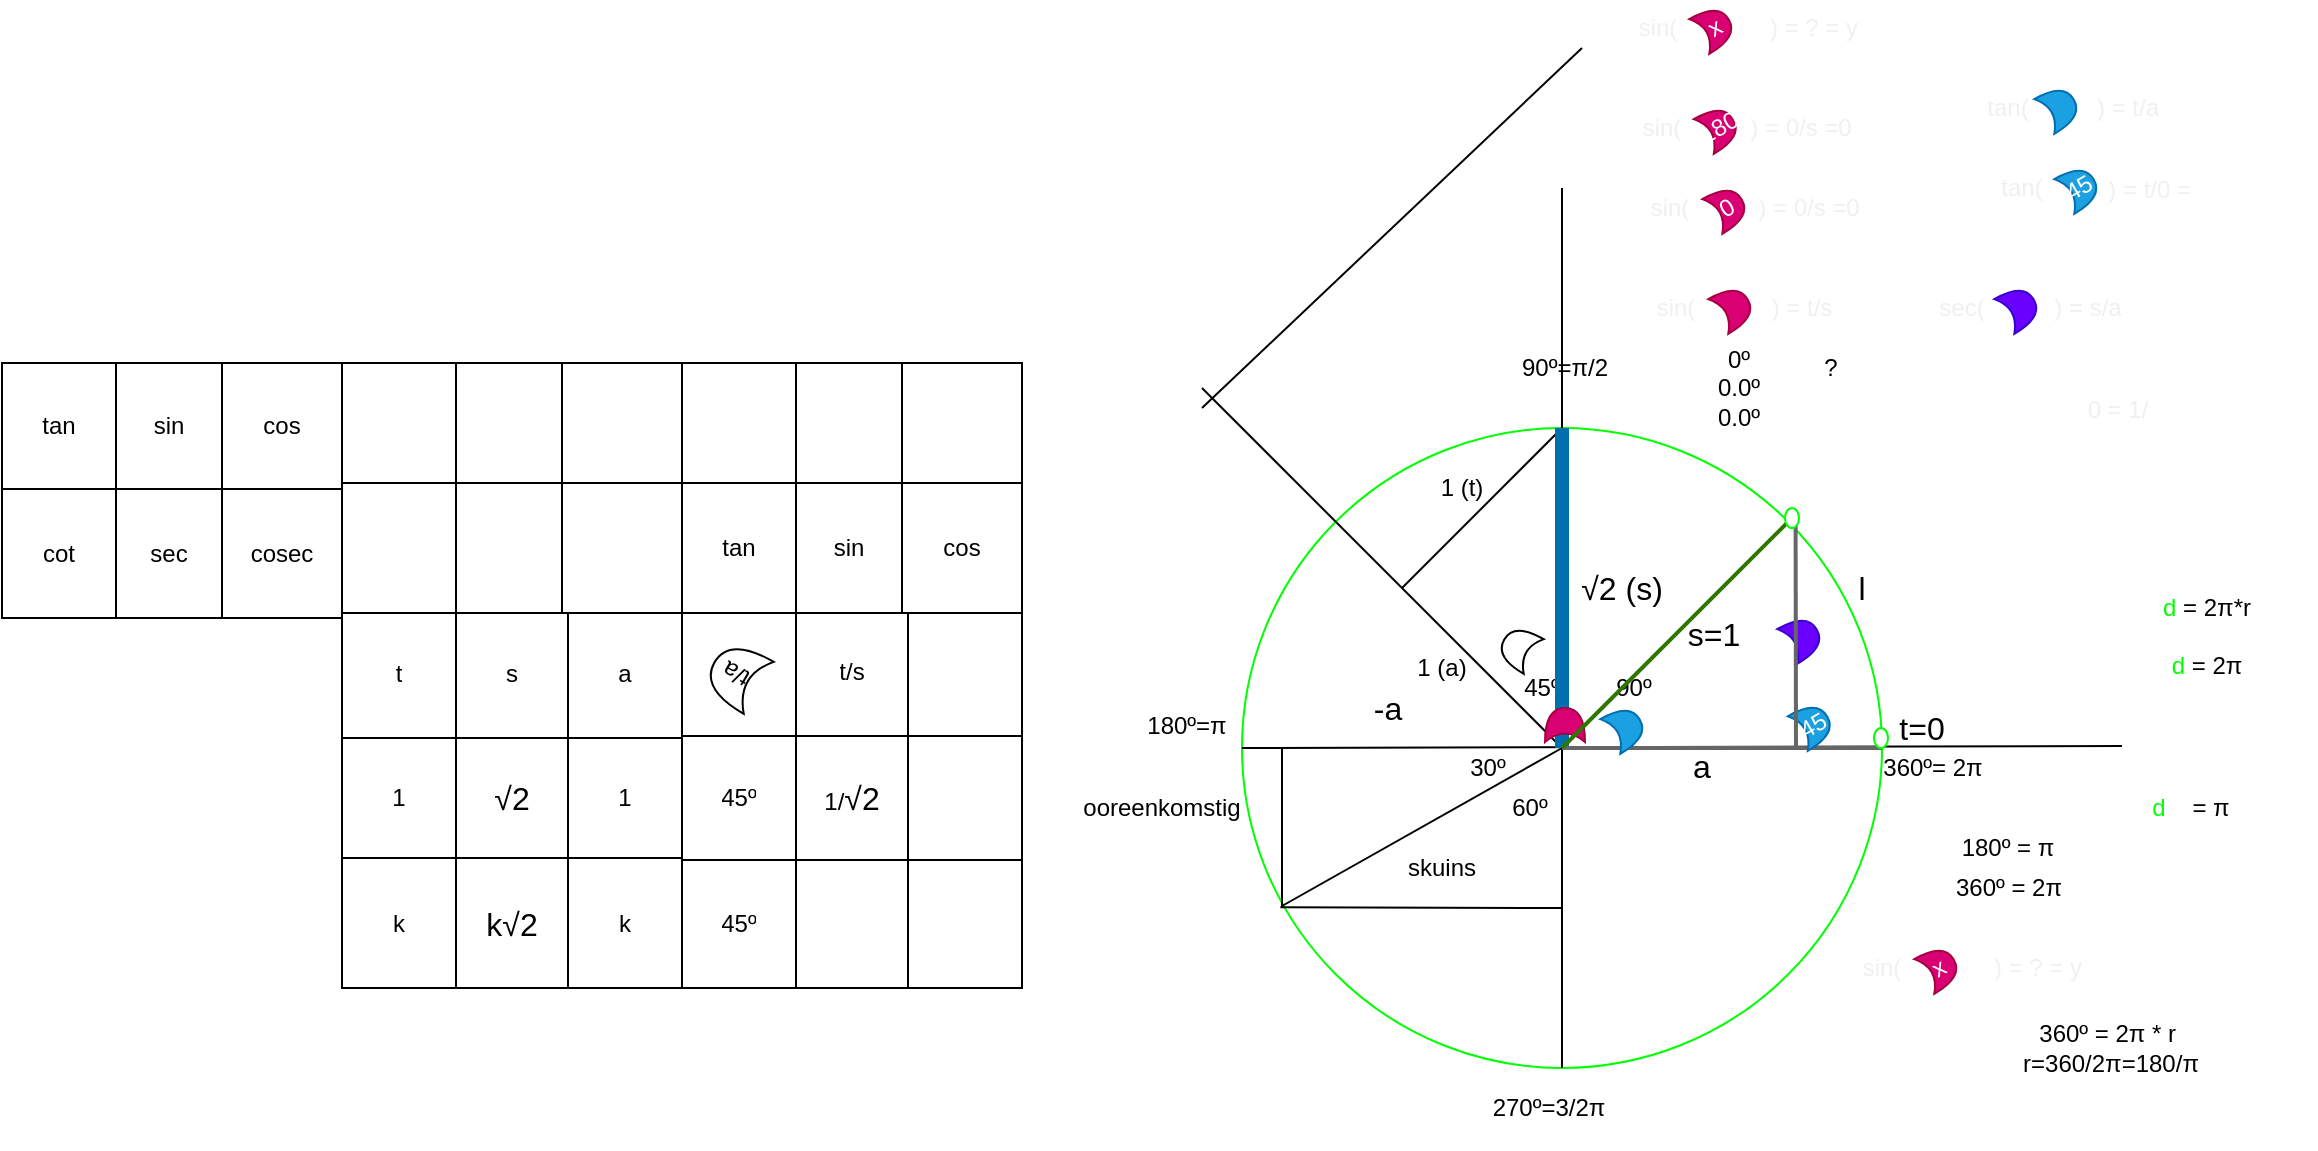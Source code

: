<mxfile version="13.5.4" type="device"><diagram id="mvw2z3YEWx55GVmwlPx8" name="Pagina-1"><mxGraphModel dx="2178" dy="2173" grid="1" gridSize="10" guides="1" tooltips="1" connect="1" arrows="1" fold="1" page="1" pageScale="1" pageWidth="827" pageHeight="1169" math="0" shadow="0"><root><mxCell id="0"/><mxCell id="1" parent="0"/><mxCell id="VU2ZowiBGBvzWEdmP7KR-1" value="" style="endArrow=none;html=1;entryX=0.5;entryY=0;entryDx=0;entryDy=0;exitX=0.5;exitY=1;exitDx=0;exitDy=0;" edge="1" parent="1" source="VU2ZowiBGBvzWEdmP7KR-2" target="VU2ZowiBGBvzWEdmP7KR-2"><mxGeometry width="50" height="50" relative="1" as="geometry"><mxPoint x="430" y="450" as="sourcePoint"/><mxPoint x="450" y="220" as="targetPoint"/></mxGeometry></mxCell><mxCell id="VU2ZowiBGBvzWEdmP7KR-2" value="" style="ellipse;whiteSpace=wrap;html=1;strokeColor=#00FF00;" vertex="1" parent="1"><mxGeometry x="290" y="190" width="320" height="320" as="geometry"/></mxCell><mxCell id="VU2ZowiBGBvzWEdmP7KR-4" value="" style="endArrow=none;html=1;exitX=0.5;exitY=1;exitDx=0;exitDy=0;" edge="1" parent="1" source="VU2ZowiBGBvzWEdmP7KR-2"><mxGeometry width="50" height="50" relative="1" as="geometry"><mxPoint x="420" y="190" as="sourcePoint"/><mxPoint x="450" y="70" as="targetPoint"/></mxGeometry></mxCell><mxCell id="VU2ZowiBGBvzWEdmP7KR-5" value="" style="endArrow=none;html=1;entryX=0;entryY=0.5;entryDx=0;entryDy=0;" edge="1" parent="1" target="VU2ZowiBGBvzWEdmP7KR-2"><mxGeometry width="50" height="50" relative="1" as="geometry"><mxPoint x="730" y="349" as="sourcePoint"/><mxPoint x="460" y="200" as="targetPoint"/></mxGeometry></mxCell><mxCell id="VU2ZowiBGBvzWEdmP7KR-6" value="90º" style="text;html=1;strokeColor=none;fillColor=none;align=center;verticalAlign=middle;whiteSpace=wrap;rounded=0;" vertex="1" parent="1"><mxGeometry x="465.5" y="310" width="40" height="20" as="geometry"/></mxCell><mxCell id="VU2ZowiBGBvzWEdmP7KR-7" value="" style="endArrow=none;html=1;" edge="1" parent="1"><mxGeometry width="50" height="50" relative="1" as="geometry"><mxPoint x="270" y="170" as="sourcePoint"/><mxPoint x="450" y="350" as="targetPoint"/></mxGeometry></mxCell><mxCell id="VU2ZowiBGBvzWEdmP7KR-8" value="45º" style="text;html=1;strokeColor=none;fillColor=none;align=center;verticalAlign=middle;whiteSpace=wrap;rounded=0;" vertex="1" parent="1"><mxGeometry x="420" y="310" width="40" height="20" as="geometry"/></mxCell><mxCell id="VU2ZowiBGBvzWEdmP7KR-9" value="" style="endArrow=none;html=1;" edge="1" parent="1"><mxGeometry width="50" height="50" relative="1" as="geometry"><mxPoint x="310" y="429" as="sourcePoint"/><mxPoint x="450" y="350" as="targetPoint"/></mxGeometry></mxCell><mxCell id="VU2ZowiBGBvzWEdmP7KR-11" value="30º" style="text;html=1;strokeColor=none;fillColor=none;align=center;verticalAlign=middle;whiteSpace=wrap;rounded=0;" vertex="1" parent="1"><mxGeometry x="393" y="350" width="40" height="20" as="geometry"/></mxCell><mxCell id="VU2ZowiBGBvzWEdmP7KR-12" value="60º" style="text;html=1;strokeColor=none;fillColor=none;align=center;verticalAlign=middle;whiteSpace=wrap;rounded=0;" vertex="1" parent="1"><mxGeometry x="414" y="370" width="40" height="20" as="geometry"/></mxCell><mxCell id="VU2ZowiBGBvzWEdmP7KR-14" value="" style="endArrow=none;html=1;entryX=0.5;entryY=0;entryDx=0;entryDy=0;" edge="1" parent="1" target="VU2ZowiBGBvzWEdmP7KR-2"><mxGeometry width="50" height="50" relative="1" as="geometry"><mxPoint x="370" y="270" as="sourcePoint"/><mxPoint x="350" y="190" as="targetPoint"/></mxGeometry></mxCell><mxCell id="VU2ZowiBGBvzWEdmP7KR-15" value="" style="endArrow=none;html=1;" edge="1" parent="1"><mxGeometry width="50" height="50" relative="1" as="geometry"><mxPoint x="310" y="350" as="sourcePoint"/><mxPoint x="310" y="430" as="targetPoint"/></mxGeometry></mxCell><mxCell id="VU2ZowiBGBvzWEdmP7KR-16" value="" style="endArrow=none;html=1;entryX=0.06;entryY=0.749;entryDx=0;entryDy=0;entryPerimeter=0;" edge="1" parent="1" target="VU2ZowiBGBvzWEdmP7KR-2"><mxGeometry width="50" height="50" relative="1" as="geometry"><mxPoint x="450" y="430" as="sourcePoint"/><mxPoint x="320" y="440" as="targetPoint"/></mxGeometry></mxCell><mxCell id="VU2ZowiBGBvzWEdmP7KR-17" value="ooreenkomstig" style="text;html=1;strokeColor=none;fillColor=none;align=center;verticalAlign=middle;whiteSpace=wrap;rounded=0;" vertex="1" parent="1"><mxGeometry x="200" y="370" width="100" height="20" as="geometry"/></mxCell><mxCell id="VU2ZowiBGBvzWEdmP7KR-18" value="1 (t)" style="text;html=1;strokeColor=none;fillColor=none;align=center;verticalAlign=middle;whiteSpace=wrap;rounded=0;" vertex="1" parent="1"><mxGeometry x="380" y="210" width="40" height="20" as="geometry"/></mxCell><mxCell id="VU2ZowiBGBvzWEdmP7KR-19" value="skuins" style="text;html=1;strokeColor=none;fillColor=none;align=center;verticalAlign=middle;whiteSpace=wrap;rounded=0;" vertex="1" parent="1"><mxGeometry x="340" y="400" width="100" height="20" as="geometry"/></mxCell><mxCell id="VU2ZowiBGBvzWEdmP7KR-37" value="1 (a)" style="text;html=1;strokeColor=none;fillColor=none;align=center;verticalAlign=middle;whiteSpace=wrap;rounded=0;" vertex="1" parent="1"><mxGeometry x="340" y="300" width="100" height="20" as="geometry"/></mxCell><mxCell id="VU2ZowiBGBvzWEdmP7KR-38" value="&lt;span style=&quot;font-size: 16px; text-align: left;&quot;&gt;√2 (s)&lt;/span&gt;" style="text;html=1;strokeColor=none;fillColor=none;align=center;verticalAlign=middle;whiteSpace=wrap;rounded=0;fontFamily=Helvetica;labelBackgroundColor=none;" vertex="1" parent="1"><mxGeometry x="450" y="260" width="60" height="20" as="geometry"/></mxCell><mxCell id="VU2ZowiBGBvzWEdmP7KR-43" value="" style="shape=xor;whiteSpace=wrap;html=1;rotation=-150;" vertex="1" parent="1"><mxGeometry x="420" y="290" width="17" height="20" as="geometry"/></mxCell><mxCell id="VU2ZowiBGBvzWEdmP7KR-44" value="" style="shape=table;html=1;whiteSpace=wrap;startSize=0;container=1;collapsible=0;childLayout=tableLayout;" vertex="1" parent="1"><mxGeometry x="10" y="280" width="170" height="190" as="geometry"/></mxCell><mxCell id="VU2ZowiBGBvzWEdmP7KR-45" value="" style="shape=partialRectangle;html=1;whiteSpace=wrap;collapsible=0;dropTarget=0;pointerEvents=0;fillColor=none;top=0;left=0;bottom=0;right=0;points=[[0,0.5],[1,0.5]];portConstraint=eastwest;" vertex="1" parent="VU2ZowiBGBvzWEdmP7KR-44"><mxGeometry width="170" height="64" as="geometry"/></mxCell><mxCell id="VU2ZowiBGBvzWEdmP7KR-46" value="&lt;span style=&quot;color: rgba(0 , 0 , 0 , 0) ; font-family: monospace ; font-size: 0px&quot;&gt;%3CmxGraphModel%3E%3Croot%3E%3CmxCell%20id%3D%220%22%2F%3E%3CmxCell%20id%3D%221%22%20parent%3D%220%22%2F%3E%3CmxCell%20id%3D%222%22%20value%3D%22%22%20style%3D%22shape%3Dxor%3BwhiteSpace%3Dwrap%3Bhtml%3D1%3Brotation%3D-150%3B%22%20vertex%3D%221%22%20parent%3D%221%22%3E%3CmxGeometry%20x%3D%22420%22%20y%3D%22290%22%20width%3D%2217%22%20height%3D%2220%22%20as%3D%22geometry%22%2F%3E%3C%2FmxCell%3E%3C%2Froot%3E%3C%2FmxGraphModel%3E&lt;/span&gt;" style="shape=partialRectangle;html=1;whiteSpace=wrap;connectable=0;fillColor=none;top=0;left=0;bottom=0;right=0;overflow=hidden;" vertex="1" parent="VU2ZowiBGBvzWEdmP7KR-45"><mxGeometry width="57" height="64" as="geometry"/></mxCell><mxCell id="VU2ZowiBGBvzWEdmP7KR-47" value="t/s" style="shape=partialRectangle;html=1;whiteSpace=wrap;connectable=0;fillColor=none;top=0;left=0;bottom=0;right=0;overflow=hidden;" vertex="1" parent="VU2ZowiBGBvzWEdmP7KR-45"><mxGeometry x="57" width="56" height="64" as="geometry"/></mxCell><mxCell id="VU2ZowiBGBvzWEdmP7KR-48" value="" style="shape=partialRectangle;html=1;whiteSpace=wrap;connectable=0;fillColor=none;top=0;left=0;bottom=0;right=0;overflow=hidden;" vertex="1" parent="VU2ZowiBGBvzWEdmP7KR-45"><mxGeometry x="113" width="57" height="64" as="geometry"/></mxCell><mxCell id="VU2ZowiBGBvzWEdmP7KR-49" value="" style="shape=partialRectangle;html=1;whiteSpace=wrap;collapsible=0;dropTarget=0;pointerEvents=0;fillColor=none;top=0;left=0;bottom=0;right=0;points=[[0,0.5],[1,0.5]];portConstraint=eastwest;" vertex="1" parent="VU2ZowiBGBvzWEdmP7KR-44"><mxGeometry y="64" width="170" height="62" as="geometry"/></mxCell><mxCell id="VU2ZowiBGBvzWEdmP7KR-50" value="45º" style="shape=partialRectangle;html=1;whiteSpace=wrap;connectable=0;fillColor=none;top=0;left=0;bottom=0;right=0;overflow=hidden;" vertex="1" parent="VU2ZowiBGBvzWEdmP7KR-49"><mxGeometry width="57" height="62" as="geometry"/></mxCell><mxCell id="VU2ZowiBGBvzWEdmP7KR-51" value="1/&lt;span style=&quot;font-size: 16px ; text-align: left&quot;&gt;√2&lt;/span&gt;" style="shape=partialRectangle;html=1;whiteSpace=wrap;connectable=0;fillColor=none;top=0;left=0;bottom=0;right=0;overflow=hidden;" vertex="1" parent="VU2ZowiBGBvzWEdmP7KR-49"><mxGeometry x="57" width="56" height="62" as="geometry"/></mxCell><mxCell id="VU2ZowiBGBvzWEdmP7KR-52" value="" style="shape=partialRectangle;html=1;whiteSpace=wrap;connectable=0;fillColor=none;top=0;left=0;bottom=0;right=0;overflow=hidden;" vertex="1" parent="VU2ZowiBGBvzWEdmP7KR-49"><mxGeometry x="113" width="57" height="62" as="geometry"/></mxCell><mxCell id="VU2ZowiBGBvzWEdmP7KR-53" value="" style="shape=partialRectangle;html=1;whiteSpace=wrap;collapsible=0;dropTarget=0;pointerEvents=0;fillColor=none;top=0;left=0;bottom=0;right=0;points=[[0,0.5],[1,0.5]];portConstraint=eastwest;" vertex="1" parent="VU2ZowiBGBvzWEdmP7KR-44"><mxGeometry y="126" width="170" height="64" as="geometry"/></mxCell><mxCell id="VU2ZowiBGBvzWEdmP7KR-54" value="&lt;span&gt;45º&lt;/span&gt;" style="shape=partialRectangle;html=1;whiteSpace=wrap;connectable=0;fillColor=none;top=0;left=0;bottom=0;right=0;overflow=hidden;" vertex="1" parent="VU2ZowiBGBvzWEdmP7KR-53"><mxGeometry width="57" height="64" as="geometry"/></mxCell><mxCell id="VU2ZowiBGBvzWEdmP7KR-55" value="" style="shape=partialRectangle;html=1;whiteSpace=wrap;connectable=0;fillColor=none;top=0;left=0;bottom=0;right=0;overflow=hidden;" vertex="1" parent="VU2ZowiBGBvzWEdmP7KR-53"><mxGeometry x="57" width="56" height="64" as="geometry"/></mxCell><mxCell id="VU2ZowiBGBvzWEdmP7KR-56" value="" style="shape=partialRectangle;html=1;whiteSpace=wrap;connectable=0;fillColor=none;top=0;left=0;bottom=0;right=0;overflow=hidden;" vertex="1" parent="VU2ZowiBGBvzWEdmP7KR-53"><mxGeometry x="113" width="57" height="64" as="geometry"/></mxCell><mxCell id="VU2ZowiBGBvzWEdmP7KR-24" value="" style="shape=table;html=1;whiteSpace=wrap;startSize=0;container=1;collapsible=0;childLayout=tableLayout;" vertex="1" parent="1"><mxGeometry x="-160" y="280" width="170" height="190" as="geometry"/></mxCell><mxCell id="VU2ZowiBGBvzWEdmP7KR-25" value="" style="shape=partialRectangle;html=1;whiteSpace=wrap;collapsible=0;dropTarget=0;pointerEvents=0;fillColor=none;top=0;left=0;bottom=0;right=0;points=[[0,0.5],[1,0.5]];portConstraint=eastwest;" vertex="1" parent="VU2ZowiBGBvzWEdmP7KR-24"><mxGeometry width="170" height="65" as="geometry"/></mxCell><mxCell id="VU2ZowiBGBvzWEdmP7KR-26" value="t" style="shape=partialRectangle;html=1;whiteSpace=wrap;connectable=0;fillColor=none;top=0;left=0;bottom=0;right=0;overflow=hidden;" vertex="1" parent="VU2ZowiBGBvzWEdmP7KR-25"><mxGeometry width="57" height="65" as="geometry"/></mxCell><mxCell id="VU2ZowiBGBvzWEdmP7KR-27" value="s" style="shape=partialRectangle;html=1;whiteSpace=wrap;connectable=0;fillColor=none;top=0;left=0;bottom=0;right=0;overflow=hidden;" vertex="1" parent="VU2ZowiBGBvzWEdmP7KR-25"><mxGeometry x="57" width="56" height="65" as="geometry"/></mxCell><mxCell id="VU2ZowiBGBvzWEdmP7KR-28" value="a" style="shape=partialRectangle;html=1;whiteSpace=wrap;connectable=0;fillColor=none;top=0;left=0;bottom=0;right=0;overflow=hidden;" vertex="1" parent="VU2ZowiBGBvzWEdmP7KR-25"><mxGeometry x="113" width="57" height="65" as="geometry"/></mxCell><mxCell id="VU2ZowiBGBvzWEdmP7KR-29" value="" style="shape=partialRectangle;html=1;whiteSpace=wrap;collapsible=0;dropTarget=0;pointerEvents=0;fillColor=none;top=0;left=0;bottom=0;right=0;points=[[0,0.5],[1,0.5]];portConstraint=eastwest;" vertex="1" parent="VU2ZowiBGBvzWEdmP7KR-24"><mxGeometry y="65" width="170" height="60" as="geometry"/></mxCell><mxCell id="VU2ZowiBGBvzWEdmP7KR-30" value="1" style="shape=partialRectangle;html=1;whiteSpace=wrap;connectable=0;fillColor=none;top=0;left=0;bottom=0;right=0;overflow=hidden;" vertex="1" parent="VU2ZowiBGBvzWEdmP7KR-29"><mxGeometry width="57" height="60" as="geometry"/></mxCell><mxCell id="VU2ZowiBGBvzWEdmP7KR-31" value="&lt;span style=&quot;font-size: 16px ; text-align: left&quot;&gt;√2&lt;/span&gt;" style="shape=partialRectangle;html=1;whiteSpace=wrap;connectable=0;fillColor=none;top=0;left=0;bottom=0;right=0;overflow=hidden;" vertex="1" parent="VU2ZowiBGBvzWEdmP7KR-29"><mxGeometry x="57" width="56" height="60" as="geometry"/></mxCell><mxCell id="VU2ZowiBGBvzWEdmP7KR-32" value="1" style="shape=partialRectangle;html=1;whiteSpace=wrap;connectable=0;fillColor=none;top=0;left=0;bottom=0;right=0;overflow=hidden;" vertex="1" parent="VU2ZowiBGBvzWEdmP7KR-29"><mxGeometry x="113" width="57" height="60" as="geometry"/></mxCell><mxCell id="VU2ZowiBGBvzWEdmP7KR-33" value="" style="shape=partialRectangle;html=1;whiteSpace=wrap;collapsible=0;dropTarget=0;pointerEvents=0;fillColor=none;top=0;left=0;bottom=0;right=0;points=[[0,0.5],[1,0.5]];portConstraint=eastwest;" vertex="1" parent="VU2ZowiBGBvzWEdmP7KR-24"><mxGeometry y="125" width="170" height="65" as="geometry"/></mxCell><mxCell id="VU2ZowiBGBvzWEdmP7KR-34" value="k" style="shape=partialRectangle;html=1;whiteSpace=wrap;connectable=0;fillColor=none;top=0;left=0;bottom=0;right=0;overflow=hidden;" vertex="1" parent="VU2ZowiBGBvzWEdmP7KR-33"><mxGeometry width="57" height="65" as="geometry"/></mxCell><mxCell id="VU2ZowiBGBvzWEdmP7KR-35" value="&lt;span style=&quot;font-size: 16px ; text-align: left&quot;&gt;k√2&lt;/span&gt;" style="shape=partialRectangle;html=1;whiteSpace=wrap;connectable=0;fillColor=none;top=0;left=0;bottom=0;right=0;overflow=hidden;" vertex="1" parent="VU2ZowiBGBvzWEdmP7KR-33"><mxGeometry x="57" width="56" height="65" as="geometry"/></mxCell><mxCell id="VU2ZowiBGBvzWEdmP7KR-36" value="k" style="shape=partialRectangle;html=1;whiteSpace=wrap;connectable=0;fillColor=none;top=0;left=0;bottom=0;right=0;overflow=hidden;" vertex="1" parent="VU2ZowiBGBvzWEdmP7KR-33"><mxGeometry x="113" width="57" height="65" as="geometry"/></mxCell><mxCell id="VU2ZowiBGBvzWEdmP7KR-57" value="t/a" style="shape=xor;whiteSpace=wrap;html=1;rotation=-150;" vertex="1" parent="1"><mxGeometry x="24.57" y="298.54" width="25.5" height="30" as="geometry"/></mxCell><mxCell id="VU2ZowiBGBvzWEdmP7KR-58" value="" style="endArrow=none;html=1;fillColor=#1ba1e2;strokeColor=#006EAF;strokeWidth=7;" edge="1" parent="1"><mxGeometry width="50" height="50" relative="1" as="geometry"><mxPoint x="450" y="350" as="sourcePoint"/><mxPoint x="450" y="190" as="targetPoint"/></mxGeometry></mxCell><mxCell id="VU2ZowiBGBvzWEdmP7KR-60" value="" style="shape=table;html=1;whiteSpace=wrap;startSize=0;container=1;collapsible=0;childLayout=tableLayout;" vertex="1" parent="1"><mxGeometry x="-160" y="157.5" width="170" height="125" as="geometry"/></mxCell><mxCell id="VU2ZowiBGBvzWEdmP7KR-65" value="" style="shape=partialRectangle;html=1;whiteSpace=wrap;collapsible=0;dropTarget=0;pointerEvents=0;fillColor=none;top=0;left=0;bottom=0;right=0;points=[[0,0.5],[1,0.5]];portConstraint=eastwest;" vertex="1" parent="VU2ZowiBGBvzWEdmP7KR-60"><mxGeometry width="170" height="60" as="geometry"/></mxCell><mxCell id="VU2ZowiBGBvzWEdmP7KR-66" value="" style="shape=partialRectangle;html=1;whiteSpace=wrap;connectable=0;fillColor=none;top=0;left=0;bottom=0;right=0;overflow=hidden;" vertex="1" parent="VU2ZowiBGBvzWEdmP7KR-65"><mxGeometry width="57" height="60" as="geometry"/></mxCell><mxCell id="VU2ZowiBGBvzWEdmP7KR-67" value="" style="shape=partialRectangle;html=1;whiteSpace=wrap;connectable=0;fillColor=none;top=0;left=0;bottom=0;right=0;overflow=hidden;" vertex="1" parent="VU2ZowiBGBvzWEdmP7KR-65"><mxGeometry x="57" width="53" height="60" as="geometry"/></mxCell><mxCell id="VU2ZowiBGBvzWEdmP7KR-68" value="" style="shape=partialRectangle;html=1;whiteSpace=wrap;connectable=0;fillColor=none;top=0;left=0;bottom=0;right=0;overflow=hidden;" vertex="1" parent="VU2ZowiBGBvzWEdmP7KR-65"><mxGeometry x="110" width="60" height="60" as="geometry"/></mxCell><mxCell id="VU2ZowiBGBvzWEdmP7KR-69" value="" style="shape=partialRectangle;html=1;whiteSpace=wrap;collapsible=0;dropTarget=0;pointerEvents=0;fillColor=none;top=0;left=0;bottom=0;right=0;points=[[0,0.5],[1,0.5]];portConstraint=eastwest;" vertex="1" parent="VU2ZowiBGBvzWEdmP7KR-60"><mxGeometry y="60" width="170" height="65" as="geometry"/></mxCell><mxCell id="VU2ZowiBGBvzWEdmP7KR-70" value="" style="shape=partialRectangle;html=1;whiteSpace=wrap;connectable=0;fillColor=none;top=0;left=0;bottom=0;right=0;overflow=hidden;" vertex="1" parent="VU2ZowiBGBvzWEdmP7KR-69"><mxGeometry width="57" height="65" as="geometry"/></mxCell><mxCell id="VU2ZowiBGBvzWEdmP7KR-71" value="" style="shape=partialRectangle;html=1;whiteSpace=wrap;connectable=0;fillColor=none;top=0;left=0;bottom=0;right=0;overflow=hidden;" vertex="1" parent="VU2ZowiBGBvzWEdmP7KR-69"><mxGeometry x="57" width="53" height="65" as="geometry"/></mxCell><mxCell id="VU2ZowiBGBvzWEdmP7KR-72" value="" style="shape=partialRectangle;html=1;whiteSpace=wrap;connectable=0;fillColor=none;top=0;left=0;bottom=0;right=0;overflow=hidden;" vertex="1" parent="VU2ZowiBGBvzWEdmP7KR-69"><mxGeometry x="110" width="60" height="65" as="geometry"/></mxCell><mxCell id="VU2ZowiBGBvzWEdmP7KR-81" value="" style="shape=table;html=1;whiteSpace=wrap;startSize=0;container=1;collapsible=0;childLayout=tableLayout;" vertex="1" parent="1"><mxGeometry x="10" y="157.5" width="170" height="125" as="geometry"/></mxCell><mxCell id="VU2ZowiBGBvzWEdmP7KR-82" value="" style="shape=partialRectangle;html=1;whiteSpace=wrap;collapsible=0;dropTarget=0;pointerEvents=0;fillColor=none;top=0;left=0;bottom=0;right=0;points=[[0,0.5],[1,0.5]];portConstraint=eastwest;" vertex="1" parent="VU2ZowiBGBvzWEdmP7KR-81"><mxGeometry width="170" height="60" as="geometry"/></mxCell><mxCell id="VU2ZowiBGBvzWEdmP7KR-83" value="" style="shape=partialRectangle;html=1;whiteSpace=wrap;connectable=0;fillColor=none;top=0;left=0;bottom=0;right=0;overflow=hidden;" vertex="1" parent="VU2ZowiBGBvzWEdmP7KR-82"><mxGeometry width="57" height="60" as="geometry"/></mxCell><mxCell id="VU2ZowiBGBvzWEdmP7KR-84" value="" style="shape=partialRectangle;html=1;whiteSpace=wrap;connectable=0;fillColor=none;top=0;left=0;bottom=0;right=0;overflow=hidden;" vertex="1" parent="VU2ZowiBGBvzWEdmP7KR-82"><mxGeometry x="57" width="53" height="60" as="geometry"/></mxCell><mxCell id="VU2ZowiBGBvzWEdmP7KR-85" value="" style="shape=partialRectangle;html=1;whiteSpace=wrap;connectable=0;fillColor=none;top=0;left=0;bottom=0;right=0;overflow=hidden;" vertex="1" parent="VU2ZowiBGBvzWEdmP7KR-82"><mxGeometry x="110" width="60" height="60" as="geometry"/></mxCell><mxCell id="VU2ZowiBGBvzWEdmP7KR-86" value="" style="shape=partialRectangle;html=1;whiteSpace=wrap;collapsible=0;dropTarget=0;pointerEvents=0;fillColor=none;top=0;left=0;bottom=0;right=0;points=[[0,0.5],[1,0.5]];portConstraint=eastwest;" vertex="1" parent="VU2ZowiBGBvzWEdmP7KR-81"><mxGeometry y="60" width="170" height="65" as="geometry"/></mxCell><mxCell id="VU2ZowiBGBvzWEdmP7KR-87" value="tan" style="shape=partialRectangle;html=1;whiteSpace=wrap;connectable=0;fillColor=none;top=0;left=0;bottom=0;right=0;overflow=hidden;" vertex="1" parent="VU2ZowiBGBvzWEdmP7KR-86"><mxGeometry width="57" height="65" as="geometry"/></mxCell><mxCell id="VU2ZowiBGBvzWEdmP7KR-88" value="sin" style="shape=partialRectangle;html=1;whiteSpace=wrap;connectable=0;fillColor=none;top=0;left=0;bottom=0;right=0;overflow=hidden;" vertex="1" parent="VU2ZowiBGBvzWEdmP7KR-86"><mxGeometry x="57" width="53" height="65" as="geometry"/></mxCell><mxCell id="VU2ZowiBGBvzWEdmP7KR-89" value="cos" style="shape=partialRectangle;html=1;whiteSpace=wrap;connectable=0;fillColor=none;top=0;left=0;bottom=0;right=0;overflow=hidden;" vertex="1" parent="VU2ZowiBGBvzWEdmP7KR-86"><mxGeometry x="110" width="60" height="65" as="geometry"/></mxCell><mxCell id="VU2ZowiBGBvzWEdmP7KR-90" value="" style="shape=table;html=1;whiteSpace=wrap;startSize=0;container=1;collapsible=0;childLayout=tableLayout;" vertex="1" parent="1"><mxGeometry x="-330" y="157.5" width="170" height="127.5" as="geometry"/></mxCell><mxCell id="VU2ZowiBGBvzWEdmP7KR-91" value="" style="shape=partialRectangle;html=1;whiteSpace=wrap;collapsible=0;dropTarget=0;pointerEvents=0;fillColor=none;top=0;left=0;bottom=0;right=0;points=[[0,0.5],[1,0.5]];portConstraint=eastwest;" vertex="1" parent="VU2ZowiBGBvzWEdmP7KR-90"><mxGeometry width="170" height="63" as="geometry"/></mxCell><mxCell id="VU2ZowiBGBvzWEdmP7KR-92" value="tan" style="shape=partialRectangle;html=1;whiteSpace=wrap;connectable=0;fillColor=none;top=0;left=0;bottom=0;right=0;overflow=hidden;" vertex="1" parent="VU2ZowiBGBvzWEdmP7KR-91"><mxGeometry width="57" height="63" as="geometry"/></mxCell><mxCell id="VU2ZowiBGBvzWEdmP7KR-93" value="sin" style="shape=partialRectangle;html=1;whiteSpace=wrap;connectable=0;fillColor=none;top=0;left=0;bottom=0;right=0;overflow=hidden;" vertex="1" parent="VU2ZowiBGBvzWEdmP7KR-91"><mxGeometry x="57" width="53" height="63" as="geometry"/></mxCell><mxCell id="VU2ZowiBGBvzWEdmP7KR-94" value="cos" style="shape=partialRectangle;html=1;whiteSpace=wrap;connectable=0;fillColor=none;top=0;left=0;bottom=0;right=0;overflow=hidden;" vertex="1" parent="VU2ZowiBGBvzWEdmP7KR-91"><mxGeometry x="110" width="60" height="63" as="geometry"/></mxCell><mxCell id="VU2ZowiBGBvzWEdmP7KR-95" value="" style="shape=partialRectangle;html=1;whiteSpace=wrap;collapsible=0;dropTarget=0;pointerEvents=0;fillColor=none;top=0;left=0;bottom=0;right=0;points=[[0,0.5],[1,0.5]];portConstraint=eastwest;" vertex="1" parent="VU2ZowiBGBvzWEdmP7KR-90"><mxGeometry y="63" width="170" height="65" as="geometry"/></mxCell><mxCell id="VU2ZowiBGBvzWEdmP7KR-96" value="cot" style="shape=partialRectangle;html=1;whiteSpace=wrap;connectable=0;fillColor=none;top=0;left=0;bottom=0;right=0;overflow=hidden;" vertex="1" parent="VU2ZowiBGBvzWEdmP7KR-95"><mxGeometry width="57" height="65" as="geometry"/></mxCell><mxCell id="VU2ZowiBGBvzWEdmP7KR-97" value="sec" style="shape=partialRectangle;html=1;whiteSpace=wrap;connectable=0;fillColor=none;top=0;left=0;bottom=0;right=0;overflow=hidden;" vertex="1" parent="VU2ZowiBGBvzWEdmP7KR-95"><mxGeometry x="57" width="53" height="65" as="geometry"/></mxCell><mxCell id="VU2ZowiBGBvzWEdmP7KR-98" value="cosec" style="shape=partialRectangle;html=1;whiteSpace=wrap;connectable=0;fillColor=none;top=0;left=0;bottom=0;right=0;overflow=hidden;" vertex="1" parent="VU2ZowiBGBvzWEdmP7KR-95"><mxGeometry x="110" width="60" height="65" as="geometry"/></mxCell><mxCell id="VU2ZowiBGBvzWEdmP7KR-101" value="" style="shape=xor;whiteSpace=wrap;html=1;rotation=-90;fillColor=#d80073;strokeColor=#A50040;fontColor=#ffffff;" vertex="1" parent="1"><mxGeometry x="443" y="328.54" width="17" height="20" as="geometry"/></mxCell><mxCell id="VU2ZowiBGBvzWEdmP7KR-103" value="&lt;span style=&quot;font-size: 16px ; text-align: left&quot;&gt;s=1&lt;/span&gt;" style="text;html=1;strokeColor=none;fillColor=none;align=center;verticalAlign=middle;whiteSpace=wrap;rounded=0;fontFamily=Helvetica;labelBackgroundColor=none;" vertex="1" parent="1"><mxGeometry x="496" y="282.5" width="60" height="20" as="geometry"/></mxCell><mxCell id="VU2ZowiBGBvzWEdmP7KR-104" value="" style="endArrow=none;html=1;fillColor=#f5f5f5;strokeColor=#666666;strokeWidth=2;entryX=1;entryY=0.5;entryDx=0;entryDy=0;" edge="1" parent="1" target="VU2ZowiBGBvzWEdmP7KR-2"><mxGeometry width="50" height="50" relative="1" as="geometry"><mxPoint x="450" y="350" as="sourcePoint"/><mxPoint x="450" y="190" as="targetPoint"/><Array as="points"/></mxGeometry></mxCell><mxCell id="VU2ZowiBGBvzWEdmP7KR-105" value="&lt;span style=&quot;font-size: 16px ; text-align: left&quot;&gt;t=0&lt;/span&gt;" style="text;html=1;strokeColor=none;fillColor=none;align=center;verticalAlign=middle;whiteSpace=wrap;rounded=0;fontFamily=Helvetica;labelBackgroundColor=none;" vertex="1" parent="1"><mxGeometry x="600" y="330" width="60" height="20" as="geometry"/></mxCell><mxCell id="VU2ZowiBGBvzWEdmP7KR-106" value="&lt;span style=&quot;font-size: 16px ; text-align: left&quot;&gt;a&lt;/span&gt;" style="text;html=1;strokeColor=none;fillColor=none;align=center;verticalAlign=middle;whiteSpace=wrap;rounded=0;fontFamily=Helvetica;labelBackgroundColor=none;" vertex="1" parent="1"><mxGeometry x="490" y="348.54" width="60" height="20" as="geometry"/></mxCell><mxCell id="VU2ZowiBGBvzWEdmP7KR-109" value="" style="shape=xor;whiteSpace=wrap;html=1;rotation=-30;fillColor=#d80073;strokeColor=#A50040;fontColor=#ffffff;" vertex="1" parent="1"><mxGeometry x="527" y="120" width="17" height="20" as="geometry"/></mxCell><mxCell id="VU2ZowiBGBvzWEdmP7KR-110" value="sin(" style="text;html=1;strokeColor=none;fillColor=none;align=center;verticalAlign=middle;whiteSpace=wrap;rounded=0;labelBackgroundColor=none;fontFamily=Helvetica;fontColor=#f0f0f0;" vertex="1" parent="1"><mxGeometry x="487" y="120" width="40" height="20" as="geometry"/></mxCell><mxCell id="VU2ZowiBGBvzWEdmP7KR-111" value=") = t/s" style="text;html=1;strokeColor=none;fillColor=none;align=center;verticalAlign=middle;whiteSpace=wrap;rounded=0;labelBackgroundColor=none;fontFamily=Helvetica;fontColor=#f0f0f0;" vertex="1" parent="1"><mxGeometry x="550" y="120" width="40" height="20" as="geometry"/></mxCell><mxCell id="VU2ZowiBGBvzWEdmP7KR-114" value="" style="shape=xor;whiteSpace=wrap;html=1;rotation=-30;fillColor=#6a00ff;strokeColor=#3700CC;fontColor=#ffffff;" vertex="1" parent="1"><mxGeometry x="561.5" y="285" width="17" height="20" as="geometry"/></mxCell><mxCell id="VU2ZowiBGBvzWEdmP7KR-117" value="" style="shape=xor;whiteSpace=wrap;html=1;rotation=-30;fillColor=#6a00ff;strokeColor=#3700CC;fontColor=#ffffff;" vertex="1" parent="1"><mxGeometry x="670" y="120" width="17" height="20" as="geometry"/></mxCell><mxCell id="VU2ZowiBGBvzWEdmP7KR-118" value="sec(" style="text;html=1;strokeColor=none;fillColor=none;align=center;verticalAlign=middle;whiteSpace=wrap;rounded=0;labelBackgroundColor=none;fontFamily=Helvetica;fontColor=#f0f0f0;" vertex="1" parent="1"><mxGeometry x="630" y="120" width="40" height="20" as="geometry"/></mxCell><mxCell id="VU2ZowiBGBvzWEdmP7KR-119" value=") = s/a" style="text;html=1;strokeColor=none;fillColor=none;align=center;verticalAlign=middle;whiteSpace=wrap;rounded=0;labelBackgroundColor=none;fontFamily=Helvetica;fontColor=#f0f0f0;" vertex="1" parent="1"><mxGeometry x="693" y="120" width="40" height="20" as="geometry"/></mxCell><mxCell id="VU2ZowiBGBvzWEdmP7KR-120" value="0º&lt;br&gt;0.0º&lt;br&gt;0.0º" style="text;html=1;strokeColor=none;fillColor=none;align=center;verticalAlign=middle;whiteSpace=wrap;rounded=0;" vertex="1" parent="1"><mxGeometry x="515.5" y="150" width="44.5" height="40" as="geometry"/></mxCell><mxCell id="VU2ZowiBGBvzWEdmP7KR-121" value="?" style="text;html=1;strokeColor=none;fillColor=none;align=center;verticalAlign=middle;whiteSpace=wrap;rounded=0;" vertex="1" parent="1"><mxGeometry x="561.5" y="140" width="44.5" height="40" as="geometry"/></mxCell><mxCell id="VU2ZowiBGBvzWEdmP7KR-122" value="" style="endArrow=none;html=1;" edge="1" parent="1"><mxGeometry width="50" height="50" relative="1" as="geometry"><mxPoint x="270.0" y="180" as="sourcePoint"/><mxPoint x="460" as="targetPoint"/></mxGeometry></mxCell><mxCell id="VU2ZowiBGBvzWEdmP7KR-123" value="0" style="shape=xor;whiteSpace=wrap;html=1;rotation=-30;fillColor=#d80073;strokeColor=#A50040;fontColor=#ffffff;" vertex="1" parent="1"><mxGeometry x="524" y="70" width="17" height="20" as="geometry"/></mxCell><mxCell id="VU2ZowiBGBvzWEdmP7KR-124" value="sin(" style="text;html=1;strokeColor=none;fillColor=none;align=center;verticalAlign=middle;whiteSpace=wrap;rounded=0;labelBackgroundColor=none;fontFamily=Helvetica;fontColor=#f0f0f0;" vertex="1" parent="1"><mxGeometry x="484" y="70" width="40" height="20" as="geometry"/></mxCell><mxCell id="VU2ZowiBGBvzWEdmP7KR-125" value=") = 0/s =0" style="text;html=1;strokeColor=none;fillColor=none;align=center;verticalAlign=middle;whiteSpace=wrap;rounded=0;labelBackgroundColor=none;fontFamily=Helvetica;fontColor=#f0f0f0;" vertex="1" parent="1"><mxGeometry x="547" y="70" width="53" height="20" as="geometry"/></mxCell><mxCell id="VU2ZowiBGBvzWEdmP7KR-126" value="180" style="shape=xor;whiteSpace=wrap;html=1;rotation=-30;fillColor=#d80073;strokeColor=#A50040;fontColor=#ffffff;" vertex="1" parent="1"><mxGeometry x="519.75" y="30" width="17" height="20" as="geometry"/></mxCell><mxCell id="VU2ZowiBGBvzWEdmP7KR-127" value="sin(" style="text;html=1;strokeColor=none;fillColor=none;align=center;verticalAlign=middle;whiteSpace=wrap;rounded=0;labelBackgroundColor=none;fontFamily=Helvetica;fontColor=#f0f0f0;" vertex="1" parent="1"><mxGeometry x="479.75" y="30" width="40" height="20" as="geometry"/></mxCell><mxCell id="VU2ZowiBGBvzWEdmP7KR-128" value=") = 0/s =0" style="text;html=1;strokeColor=none;fillColor=none;align=center;verticalAlign=middle;whiteSpace=wrap;rounded=0;labelBackgroundColor=none;fontFamily=Helvetica;fontColor=#f0f0f0;" vertex="1" parent="1"><mxGeometry x="542.75" y="30" width="53" height="20" as="geometry"/></mxCell><mxCell id="VU2ZowiBGBvzWEdmP7KR-130" value="" style="shape=xor;whiteSpace=wrap;html=1;rotation=-30;fillColor=#1ba1e2;strokeColor=#006EAF;fontColor=#ffffff;" vertex="1" parent="1"><mxGeometry x="690" y="20" width="17" height="20" as="geometry"/></mxCell><mxCell id="VU2ZowiBGBvzWEdmP7KR-131" value="tan(" style="text;html=1;strokeColor=none;fillColor=none;align=center;verticalAlign=middle;whiteSpace=wrap;rounded=0;labelBackgroundColor=none;fontFamily=Helvetica;fontColor=#f0f0f0;" vertex="1" parent="1"><mxGeometry x="653" y="20" width="40" height="20" as="geometry"/></mxCell><mxCell id="VU2ZowiBGBvzWEdmP7KR-132" value=") = t/a" style="text;html=1;strokeColor=none;fillColor=none;align=center;verticalAlign=middle;whiteSpace=wrap;rounded=0;labelBackgroundColor=none;fontFamily=Helvetica;fontColor=#f0f0f0;" vertex="1" parent="1"><mxGeometry x="713" y="20" width="40" height="20" as="geometry"/></mxCell><mxCell id="VU2ZowiBGBvzWEdmP7KR-133" value="45" style="shape=xor;whiteSpace=wrap;html=1;rotation=-30;fillColor=#1ba1e2;strokeColor=#006EAF;fontColor=#ffffff;" vertex="1" parent="1"><mxGeometry x="700" y="60" width="17" height="20" as="geometry"/></mxCell><mxCell id="VU2ZowiBGBvzWEdmP7KR-134" value="tan(" style="text;html=1;strokeColor=none;fillColor=none;align=center;verticalAlign=middle;whiteSpace=wrap;rounded=0;labelBackgroundColor=none;fontFamily=Helvetica;fontColor=#f0f0f0;" vertex="1" parent="1"><mxGeometry x="660" y="60" width="40" height="20" as="geometry"/></mxCell><mxCell id="VU2ZowiBGBvzWEdmP7KR-135" value="&lt;span style=&quot;&quot;&gt;) = t/0 =&amp;nbsp;&lt;span style=&quot;color: rgb(255 , 255 , 255) ; font-family: sans-serif ; font-size: 14px&quot;&gt;∞&lt;/span&gt;&lt;/span&gt;" style="text;html=1;strokeColor=none;fillColor=none;align=center;verticalAlign=middle;whiteSpace=wrap;rounded=0;labelBackgroundColor=none;fontFamily=Helvetica;fontColor=#f0f0f0;" vertex="1" parent="1"><mxGeometry x="707" y="60" width="87" height="20" as="geometry"/></mxCell><mxCell id="VU2ZowiBGBvzWEdmP7KR-136" value="0 = 1/&lt;span style=&quot;color: rgb(255 , 255 , 255) ; font-family: sans-serif ; font-size: 14px&quot;&gt;∞&lt;/span&gt;" style="text;html=1;strokeColor=none;fillColor=none;align=center;verticalAlign=middle;whiteSpace=wrap;rounded=0;labelBackgroundColor=none;fontFamily=Helvetica;fontColor=#f0f0f0;" vertex="1" parent="1"><mxGeometry x="703" y="170" width="60" height="20" as="geometry"/></mxCell><mxCell id="VU2ZowiBGBvzWEdmP7KR-137" value="x" style="shape=xor;whiteSpace=wrap;html=1;rotation=-30;fillColor=#d80073;strokeColor=#A50040;fontColor=#ffffff;" vertex="1" parent="1"><mxGeometry x="517.5" y="-20" width="17" height="20" as="geometry"/></mxCell><mxCell id="VU2ZowiBGBvzWEdmP7KR-138" value="sin(" style="text;html=1;strokeColor=none;fillColor=none;align=center;verticalAlign=middle;whiteSpace=wrap;rounded=0;labelBackgroundColor=none;fontFamily=Helvetica;fontColor=#f0f0f0;" vertex="1" parent="1"><mxGeometry x="477.5" y="-20" width="40" height="20" as="geometry"/></mxCell><mxCell id="VU2ZowiBGBvzWEdmP7KR-139" value=") = ? = y" style="text;html=1;strokeColor=none;fillColor=none;align=center;verticalAlign=middle;whiteSpace=wrap;rounded=0;labelBackgroundColor=none;fontFamily=Helvetica;fontColor=#f0f0f0;" vertex="1" parent="1"><mxGeometry x="540.5" y="-20" width="69.5" height="20" as="geometry"/></mxCell><mxCell id="VU2ZowiBGBvzWEdmP7KR-140" value="&lt;span style=&quot;font-size: 16px ; text-align: left&quot;&gt;-a&lt;/span&gt;" style="text;html=1;strokeColor=none;fillColor=none;align=center;verticalAlign=middle;whiteSpace=wrap;rounded=0;fontFamily=Helvetica;labelBackgroundColor=none;" vertex="1" parent="1"><mxGeometry x="333" y="320" width="60" height="20" as="geometry"/></mxCell><mxCell id="VU2ZowiBGBvzWEdmP7KR-143" value="45" style="shape=xor;whiteSpace=wrap;html=1;rotation=-30;fillColor=#1ba1e2;strokeColor=#006EAF;fontColor=#ffffff;" vertex="1" parent="1"><mxGeometry x="566.75" y="328.54" width="17" height="20" as="geometry"/></mxCell><mxCell id="VU2ZowiBGBvzWEdmP7KR-144" value="" style="endArrow=none;html=1;fillColor=#f5f5f5;strokeColor=#666666;strokeWidth=2;entryX=0.865;entryY=0.149;entryDx=0;entryDy=0;entryPerimeter=0;" edge="1" parent="1" target="VU2ZowiBGBvzWEdmP7KR-2"><mxGeometry width="50" height="50" relative="1" as="geometry"><mxPoint x="567" y="350" as="sourcePoint"/><mxPoint x="450" y="190" as="targetPoint"/><Array as="points"/></mxGeometry></mxCell><mxCell id="VU2ZowiBGBvzWEdmP7KR-145" value="180º = π" style="text;html=1;strokeColor=none;fillColor=none;align=center;verticalAlign=middle;whiteSpace=wrap;rounded=0;" vertex="1" parent="1"><mxGeometry x="629.25" y="390" width="87.5" height="20" as="geometry"/></mxCell><mxCell id="VU2ZowiBGBvzWEdmP7KR-146" value="360º = 2π" style="text;html=1;strokeColor=none;fillColor=none;align=center;verticalAlign=middle;whiteSpace=wrap;rounded=0;" vertex="1" parent="1"><mxGeometry x="618.5" y="410" width="109" height="20" as="geometry"/></mxCell><mxCell id="VU2ZowiBGBvzWEdmP7KR-147" value="&lt;font color=&quot;#00ff00&quot;&gt;d&lt;/font&gt; = 2π*r" style="text;html=1;strokeColor=none;fillColor=none;align=center;verticalAlign=middle;whiteSpace=wrap;rounded=0;" vertex="1" parent="1"><mxGeometry x="718" y="270" width="109" height="20" as="geometry"/></mxCell><mxCell id="VU2ZowiBGBvzWEdmP7KR-149" value="&lt;font color=&quot;#00ff00&quot;&gt;d&lt;/font&gt; = 2π" style="text;html=1;strokeColor=none;fillColor=none;align=center;verticalAlign=middle;whiteSpace=wrap;rounded=0;" vertex="1" parent="1"><mxGeometry x="718" y="298.54" width="109" height="20" as="geometry"/></mxCell><mxCell id="VU2ZowiBGBvzWEdmP7KR-150" value="&lt;font color=&quot;#00ff00&quot;&gt;d&lt;/font&gt;&lt;font color=&quot;#ffffff&quot;&gt;/2&lt;/font&gt;&amp;nbsp;= π" style="text;html=1;strokeColor=none;fillColor=none;align=center;verticalAlign=middle;whiteSpace=wrap;rounded=0;" vertex="1" parent="1"><mxGeometry x="733" y="370" width="62.5" height="20" as="geometry"/></mxCell><mxCell id="VU2ZowiBGBvzWEdmP7KR-151" value="x" style="shape=xor;whiteSpace=wrap;html=1;rotation=-30;fillColor=#d80073;strokeColor=#A50040;fontColor=#ffffff;" vertex="1" parent="1"><mxGeometry x="630" y="450" width="17" height="20" as="geometry"/></mxCell><mxCell id="VU2ZowiBGBvzWEdmP7KR-152" value="sin(" style="text;html=1;strokeColor=none;fillColor=none;align=center;verticalAlign=middle;whiteSpace=wrap;rounded=0;labelBackgroundColor=none;fontFamily=Helvetica;fontColor=#f0f0f0;" vertex="1" parent="1"><mxGeometry x="590" y="450" width="40" height="20" as="geometry"/></mxCell><mxCell id="VU2ZowiBGBvzWEdmP7KR-153" value=") = ? = y" style="text;html=1;strokeColor=none;fillColor=none;align=center;verticalAlign=middle;whiteSpace=wrap;rounded=0;labelBackgroundColor=none;fontFamily=Helvetica;fontColor=#f0f0f0;" vertex="1" parent="1"><mxGeometry x="653" y="450" width="69.5" height="20" as="geometry"/></mxCell><mxCell id="VU2ZowiBGBvzWEdmP7KR-155" value="" style="endArrow=none;html=1;strokeWidth=2;fontFamily=Helvetica;fontColor=#f0f0f0;entryX=1;entryY=0;entryDx=0;entryDy=0;fillColor=#60a917;strokeColor=#2D7600;" edge="1" parent="1" target="VU2ZowiBGBvzWEdmP7KR-2"><mxGeometry width="50" height="50" relative="1" as="geometry"><mxPoint x="450" y="350" as="sourcePoint"/><mxPoint x="530" y="300" as="targetPoint"/></mxGeometry></mxCell><mxCell id="VU2ZowiBGBvzWEdmP7KR-156" value="" style="shape=xor;whiteSpace=wrap;html=1;rotation=-30;fillColor=#1ba1e2;strokeColor=#006EAF;fontColor=#ffffff;" vertex="1" parent="1"><mxGeometry x="473" y="330" width="17" height="20" as="geometry"/></mxCell><mxCell id="VU2ZowiBGBvzWEdmP7KR-157" value="&lt;div style=&quot;text-align: left&quot;&gt;&lt;span style=&quot;font-size: 16px&quot;&gt;l&lt;/span&gt;&lt;/div&gt;" style="text;html=1;strokeColor=none;fillColor=none;align=center;verticalAlign=middle;whiteSpace=wrap;rounded=0;fontFamily=Helvetica;labelBackgroundColor=none;" vertex="1" parent="1"><mxGeometry x="570" y="260" width="60" height="20" as="geometry"/></mxCell><mxCell id="VU2ZowiBGBvzWEdmP7KR-158" value="" style="ellipse;whiteSpace=wrap;html=1;labelBackgroundColor=none;strokeColor=#00FF00;fontFamily=Helvetica;fontColor=#f0f0f0;" vertex="1" parent="1"><mxGeometry x="561.5" y="230" width="7" height="10" as="geometry"/></mxCell><mxCell id="VU2ZowiBGBvzWEdmP7KR-159" value="" style="ellipse;whiteSpace=wrap;html=1;labelBackgroundColor=none;strokeColor=#00FF00;fontFamily=Helvetica;fontColor=#f0f0f0;" vertex="1" parent="1"><mxGeometry x="606" y="340" width="7" height="10" as="geometry"/></mxCell><mxCell id="VU2ZowiBGBvzWEdmP7KR-162" value="90º=π/2" style="text;html=1;strokeColor=none;fillColor=none;align=center;verticalAlign=middle;whiteSpace=wrap;rounded=0;" vertex="1" parent="1"><mxGeometry x="429.25" y="140" width="44.5" height="40" as="geometry"/></mxCell><mxCell id="VU2ZowiBGBvzWEdmP7KR-164" value="180º=π" style="text;html=1;strokeColor=none;fillColor=none;align=center;verticalAlign=middle;whiteSpace=wrap;rounded=0;" vertex="1" parent="1"><mxGeometry x="240" y="318.54" width="44.5" height="40" as="geometry"/></mxCell><mxCell id="VU2ZowiBGBvzWEdmP7KR-165" value="270º=3/2π" style="text;html=1;strokeColor=none;fillColor=none;align=center;verticalAlign=middle;whiteSpace=wrap;rounded=0;" vertex="1" parent="1"><mxGeometry x="408.5" y="510" width="69" height="40" as="geometry"/></mxCell><mxCell id="VU2ZowiBGBvzWEdmP7KR-166" value="360º= 2π" style="text;html=1;strokeColor=none;fillColor=none;align=center;verticalAlign=middle;whiteSpace=wrap;rounded=0;" vertex="1" parent="1"><mxGeometry x="601" y="340" width="69" height="40" as="geometry"/></mxCell><mxCell id="VU2ZowiBGBvzWEdmP7KR-168" value="360º = 2π * r&amp;nbsp;&lt;br&gt;r=360/2π=180/π" style="text;html=1;strokeColor=none;fillColor=none;align=center;verticalAlign=middle;whiteSpace=wrap;rounded=0;" vertex="1" parent="1"><mxGeometry x="670" y="490" width="109" height="20" as="geometry"/></mxCell></root></mxGraphModel></diagram></mxfile>